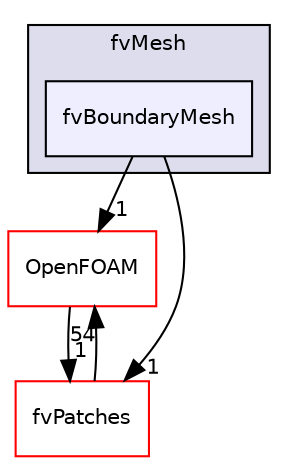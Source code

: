 digraph "src/finiteVolume/fvMesh/fvBoundaryMesh" {
  bgcolor=transparent;
  compound=true
  node [ fontsize="10", fontname="Helvetica"];
  edge [ labelfontsize="10", labelfontname="Helvetica"];
  subgraph clusterdir_c382fa095c9c33d8673c0dd60aaef275 {
    graph [ bgcolor="#ddddee", pencolor="black", label="fvMesh" fontname="Helvetica", fontsize="10", URL="dir_c382fa095c9c33d8673c0dd60aaef275.html"]
  dir_0eb9bd8db55e645cc7c2ca38de05b9c6 [shape=box, label="fvBoundaryMesh", style="filled", fillcolor="#eeeeff", pencolor="black", URL="dir_0eb9bd8db55e645cc7c2ca38de05b9c6.html"];
  }
  dir_c5473ff19b20e6ec4dfe5c310b3778a8 [shape=box label="OpenFOAM" color="red" URL="dir_c5473ff19b20e6ec4dfe5c310b3778a8.html"];
  dir_b630ab9569e31ffb9b2cc4747c3085db [shape=box label="fvPatches" color="red" URL="dir_b630ab9569e31ffb9b2cc4747c3085db.html"];
  dir_0eb9bd8db55e645cc7c2ca38de05b9c6->dir_c5473ff19b20e6ec4dfe5c310b3778a8 [headlabel="1", labeldistance=1.5 headhref="dir_001111_001927.html"];
  dir_0eb9bd8db55e645cc7c2ca38de05b9c6->dir_b630ab9569e31ffb9b2cc4747c3085db [headlabel="1", labeldistance=1.5 headhref="dir_001111_001114.html"];
  dir_c5473ff19b20e6ec4dfe5c310b3778a8->dir_b630ab9569e31ffb9b2cc4747c3085db [headlabel="1", labeldistance=1.5 headhref="dir_001927_001114.html"];
  dir_b630ab9569e31ffb9b2cc4747c3085db->dir_c5473ff19b20e6ec4dfe5c310b3778a8 [headlabel="54", labeldistance=1.5 headhref="dir_001114_001927.html"];
}
